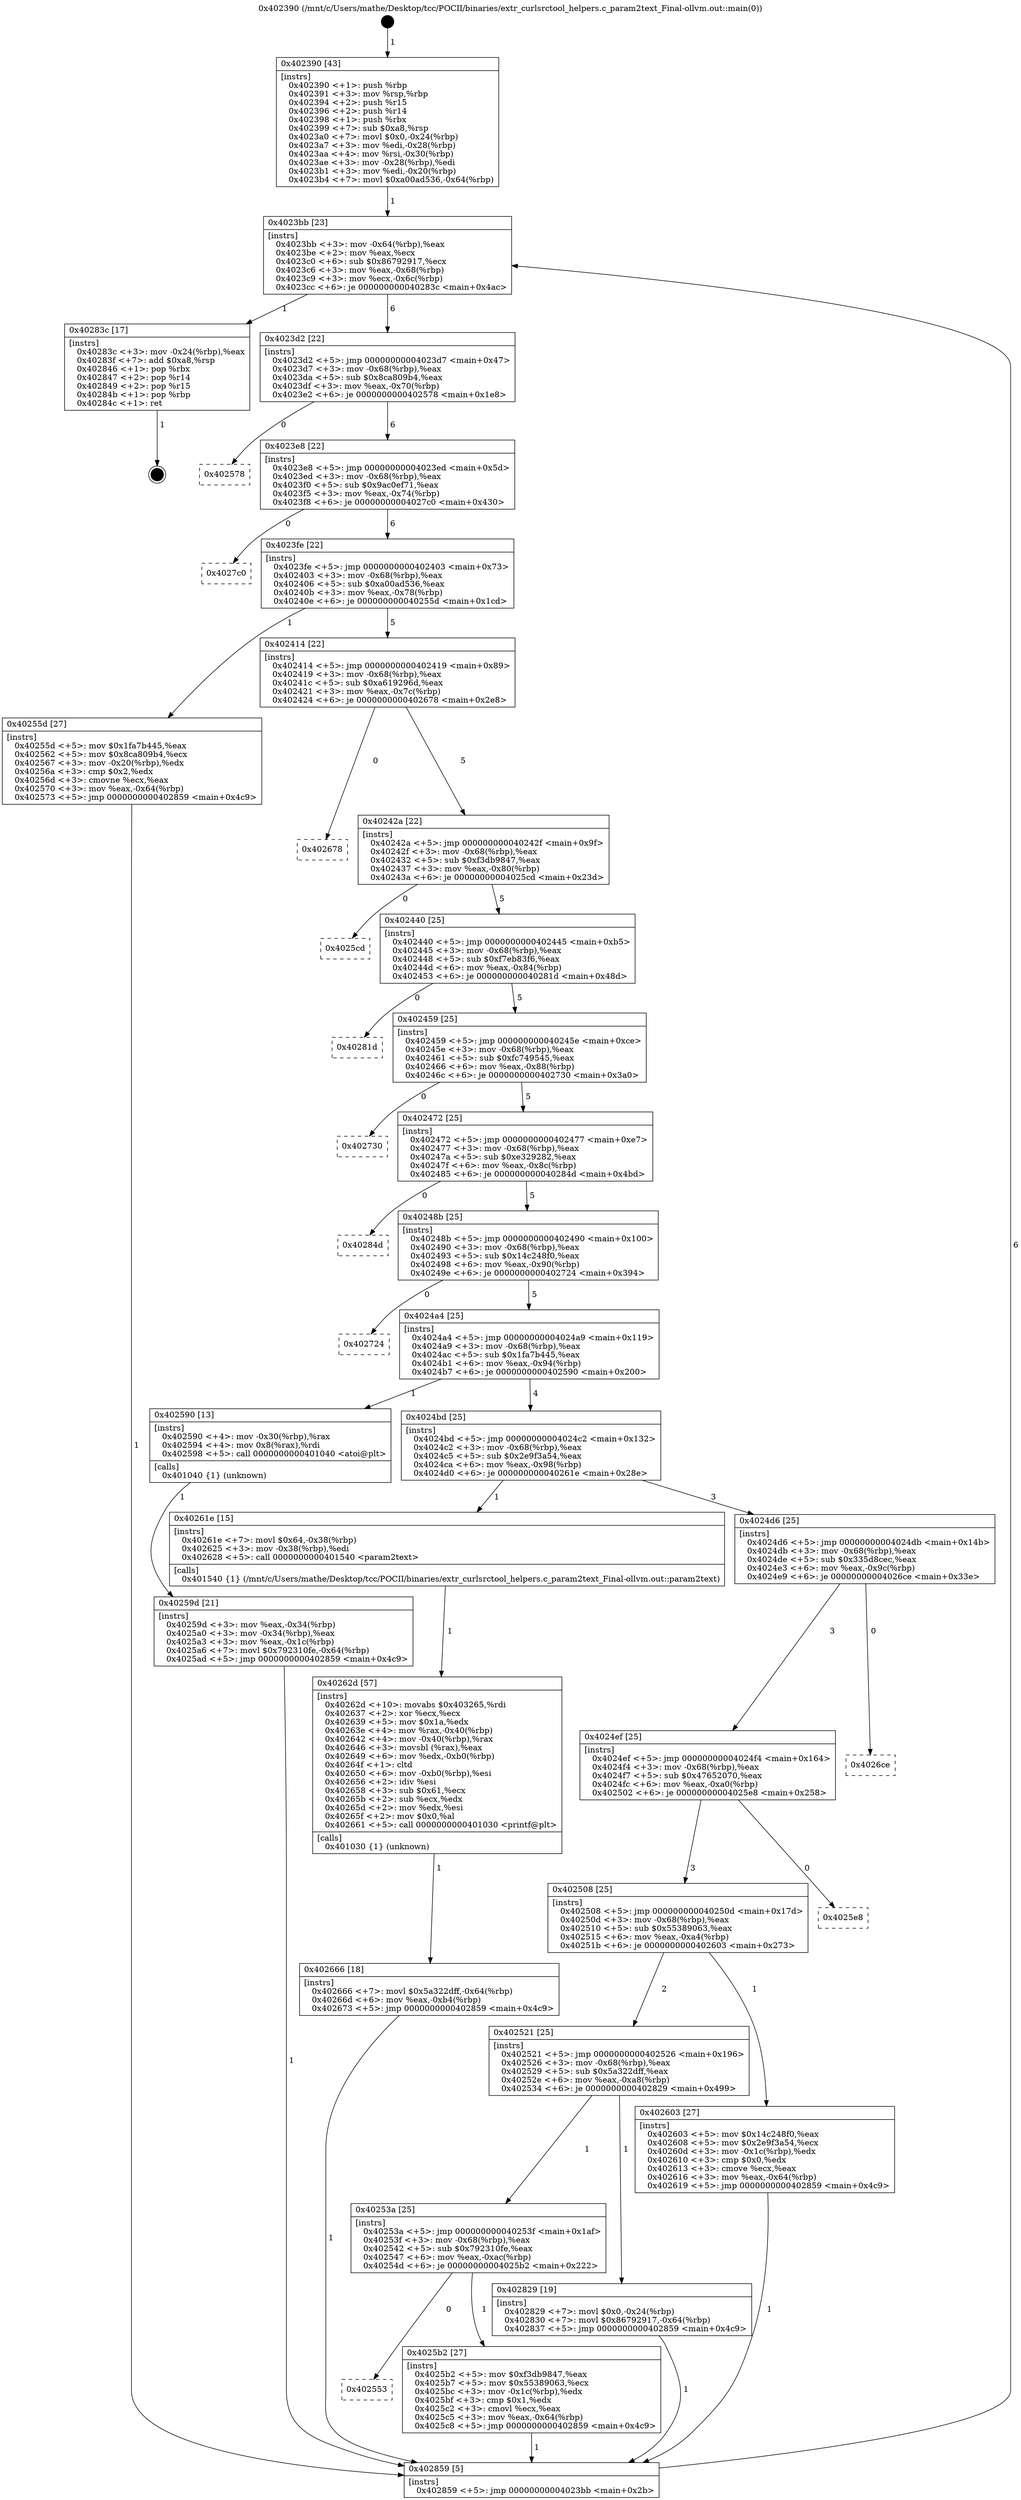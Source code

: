 digraph "0x402390" {
  label = "0x402390 (/mnt/c/Users/mathe/Desktop/tcc/POCII/binaries/extr_curlsrctool_helpers.c_param2text_Final-ollvm.out::main(0))"
  labelloc = "t"
  node[shape=record]

  Entry [label="",width=0.3,height=0.3,shape=circle,fillcolor=black,style=filled]
  "0x4023bb" [label="{
     0x4023bb [23]\l
     | [instrs]\l
     &nbsp;&nbsp;0x4023bb \<+3\>: mov -0x64(%rbp),%eax\l
     &nbsp;&nbsp;0x4023be \<+2\>: mov %eax,%ecx\l
     &nbsp;&nbsp;0x4023c0 \<+6\>: sub $0x86792917,%ecx\l
     &nbsp;&nbsp;0x4023c6 \<+3\>: mov %eax,-0x68(%rbp)\l
     &nbsp;&nbsp;0x4023c9 \<+3\>: mov %ecx,-0x6c(%rbp)\l
     &nbsp;&nbsp;0x4023cc \<+6\>: je 000000000040283c \<main+0x4ac\>\l
  }"]
  "0x40283c" [label="{
     0x40283c [17]\l
     | [instrs]\l
     &nbsp;&nbsp;0x40283c \<+3\>: mov -0x24(%rbp),%eax\l
     &nbsp;&nbsp;0x40283f \<+7\>: add $0xa8,%rsp\l
     &nbsp;&nbsp;0x402846 \<+1\>: pop %rbx\l
     &nbsp;&nbsp;0x402847 \<+2\>: pop %r14\l
     &nbsp;&nbsp;0x402849 \<+2\>: pop %r15\l
     &nbsp;&nbsp;0x40284b \<+1\>: pop %rbp\l
     &nbsp;&nbsp;0x40284c \<+1\>: ret\l
  }"]
  "0x4023d2" [label="{
     0x4023d2 [22]\l
     | [instrs]\l
     &nbsp;&nbsp;0x4023d2 \<+5\>: jmp 00000000004023d7 \<main+0x47\>\l
     &nbsp;&nbsp;0x4023d7 \<+3\>: mov -0x68(%rbp),%eax\l
     &nbsp;&nbsp;0x4023da \<+5\>: sub $0x8ca809b4,%eax\l
     &nbsp;&nbsp;0x4023df \<+3\>: mov %eax,-0x70(%rbp)\l
     &nbsp;&nbsp;0x4023e2 \<+6\>: je 0000000000402578 \<main+0x1e8\>\l
  }"]
  Exit [label="",width=0.3,height=0.3,shape=circle,fillcolor=black,style=filled,peripheries=2]
  "0x402578" [label="{
     0x402578\l
  }", style=dashed]
  "0x4023e8" [label="{
     0x4023e8 [22]\l
     | [instrs]\l
     &nbsp;&nbsp;0x4023e8 \<+5\>: jmp 00000000004023ed \<main+0x5d\>\l
     &nbsp;&nbsp;0x4023ed \<+3\>: mov -0x68(%rbp),%eax\l
     &nbsp;&nbsp;0x4023f0 \<+5\>: sub $0x9ac0ef71,%eax\l
     &nbsp;&nbsp;0x4023f5 \<+3\>: mov %eax,-0x74(%rbp)\l
     &nbsp;&nbsp;0x4023f8 \<+6\>: je 00000000004027c0 \<main+0x430\>\l
  }"]
  "0x402666" [label="{
     0x402666 [18]\l
     | [instrs]\l
     &nbsp;&nbsp;0x402666 \<+7\>: movl $0x5a322dff,-0x64(%rbp)\l
     &nbsp;&nbsp;0x40266d \<+6\>: mov %eax,-0xb4(%rbp)\l
     &nbsp;&nbsp;0x402673 \<+5\>: jmp 0000000000402859 \<main+0x4c9\>\l
  }"]
  "0x4027c0" [label="{
     0x4027c0\l
  }", style=dashed]
  "0x4023fe" [label="{
     0x4023fe [22]\l
     | [instrs]\l
     &nbsp;&nbsp;0x4023fe \<+5\>: jmp 0000000000402403 \<main+0x73\>\l
     &nbsp;&nbsp;0x402403 \<+3\>: mov -0x68(%rbp),%eax\l
     &nbsp;&nbsp;0x402406 \<+5\>: sub $0xa00ad536,%eax\l
     &nbsp;&nbsp;0x40240b \<+3\>: mov %eax,-0x78(%rbp)\l
     &nbsp;&nbsp;0x40240e \<+6\>: je 000000000040255d \<main+0x1cd\>\l
  }"]
  "0x40262d" [label="{
     0x40262d [57]\l
     | [instrs]\l
     &nbsp;&nbsp;0x40262d \<+10\>: movabs $0x403265,%rdi\l
     &nbsp;&nbsp;0x402637 \<+2\>: xor %ecx,%ecx\l
     &nbsp;&nbsp;0x402639 \<+5\>: mov $0x1a,%edx\l
     &nbsp;&nbsp;0x40263e \<+4\>: mov %rax,-0x40(%rbp)\l
     &nbsp;&nbsp;0x402642 \<+4\>: mov -0x40(%rbp),%rax\l
     &nbsp;&nbsp;0x402646 \<+3\>: movsbl (%rax),%eax\l
     &nbsp;&nbsp;0x402649 \<+6\>: mov %edx,-0xb0(%rbp)\l
     &nbsp;&nbsp;0x40264f \<+1\>: cltd\l
     &nbsp;&nbsp;0x402650 \<+6\>: mov -0xb0(%rbp),%esi\l
     &nbsp;&nbsp;0x402656 \<+2\>: idiv %esi\l
     &nbsp;&nbsp;0x402658 \<+3\>: sub $0x61,%ecx\l
     &nbsp;&nbsp;0x40265b \<+2\>: sub %ecx,%edx\l
     &nbsp;&nbsp;0x40265d \<+2\>: mov %edx,%esi\l
     &nbsp;&nbsp;0x40265f \<+2\>: mov $0x0,%al\l
     &nbsp;&nbsp;0x402661 \<+5\>: call 0000000000401030 \<printf@plt\>\l
     | [calls]\l
     &nbsp;&nbsp;0x401030 \{1\} (unknown)\l
  }"]
  "0x40255d" [label="{
     0x40255d [27]\l
     | [instrs]\l
     &nbsp;&nbsp;0x40255d \<+5\>: mov $0x1fa7b445,%eax\l
     &nbsp;&nbsp;0x402562 \<+5\>: mov $0x8ca809b4,%ecx\l
     &nbsp;&nbsp;0x402567 \<+3\>: mov -0x20(%rbp),%edx\l
     &nbsp;&nbsp;0x40256a \<+3\>: cmp $0x2,%edx\l
     &nbsp;&nbsp;0x40256d \<+3\>: cmovne %ecx,%eax\l
     &nbsp;&nbsp;0x402570 \<+3\>: mov %eax,-0x64(%rbp)\l
     &nbsp;&nbsp;0x402573 \<+5\>: jmp 0000000000402859 \<main+0x4c9\>\l
  }"]
  "0x402414" [label="{
     0x402414 [22]\l
     | [instrs]\l
     &nbsp;&nbsp;0x402414 \<+5\>: jmp 0000000000402419 \<main+0x89\>\l
     &nbsp;&nbsp;0x402419 \<+3\>: mov -0x68(%rbp),%eax\l
     &nbsp;&nbsp;0x40241c \<+5\>: sub $0xa619296d,%eax\l
     &nbsp;&nbsp;0x402421 \<+3\>: mov %eax,-0x7c(%rbp)\l
     &nbsp;&nbsp;0x402424 \<+6\>: je 0000000000402678 \<main+0x2e8\>\l
  }"]
  "0x402859" [label="{
     0x402859 [5]\l
     | [instrs]\l
     &nbsp;&nbsp;0x402859 \<+5\>: jmp 00000000004023bb \<main+0x2b\>\l
  }"]
  "0x402390" [label="{
     0x402390 [43]\l
     | [instrs]\l
     &nbsp;&nbsp;0x402390 \<+1\>: push %rbp\l
     &nbsp;&nbsp;0x402391 \<+3\>: mov %rsp,%rbp\l
     &nbsp;&nbsp;0x402394 \<+2\>: push %r15\l
     &nbsp;&nbsp;0x402396 \<+2\>: push %r14\l
     &nbsp;&nbsp;0x402398 \<+1\>: push %rbx\l
     &nbsp;&nbsp;0x402399 \<+7\>: sub $0xa8,%rsp\l
     &nbsp;&nbsp;0x4023a0 \<+7\>: movl $0x0,-0x24(%rbp)\l
     &nbsp;&nbsp;0x4023a7 \<+3\>: mov %edi,-0x28(%rbp)\l
     &nbsp;&nbsp;0x4023aa \<+4\>: mov %rsi,-0x30(%rbp)\l
     &nbsp;&nbsp;0x4023ae \<+3\>: mov -0x28(%rbp),%edi\l
     &nbsp;&nbsp;0x4023b1 \<+3\>: mov %edi,-0x20(%rbp)\l
     &nbsp;&nbsp;0x4023b4 \<+7\>: movl $0xa00ad536,-0x64(%rbp)\l
  }"]
  "0x402553" [label="{
     0x402553\l
  }", style=dashed]
  "0x402678" [label="{
     0x402678\l
  }", style=dashed]
  "0x40242a" [label="{
     0x40242a [22]\l
     | [instrs]\l
     &nbsp;&nbsp;0x40242a \<+5\>: jmp 000000000040242f \<main+0x9f\>\l
     &nbsp;&nbsp;0x40242f \<+3\>: mov -0x68(%rbp),%eax\l
     &nbsp;&nbsp;0x402432 \<+5\>: sub $0xf3db9847,%eax\l
     &nbsp;&nbsp;0x402437 \<+3\>: mov %eax,-0x80(%rbp)\l
     &nbsp;&nbsp;0x40243a \<+6\>: je 00000000004025cd \<main+0x23d\>\l
  }"]
  "0x4025b2" [label="{
     0x4025b2 [27]\l
     | [instrs]\l
     &nbsp;&nbsp;0x4025b2 \<+5\>: mov $0xf3db9847,%eax\l
     &nbsp;&nbsp;0x4025b7 \<+5\>: mov $0x55389063,%ecx\l
     &nbsp;&nbsp;0x4025bc \<+3\>: mov -0x1c(%rbp),%edx\l
     &nbsp;&nbsp;0x4025bf \<+3\>: cmp $0x1,%edx\l
     &nbsp;&nbsp;0x4025c2 \<+3\>: cmovl %ecx,%eax\l
     &nbsp;&nbsp;0x4025c5 \<+3\>: mov %eax,-0x64(%rbp)\l
     &nbsp;&nbsp;0x4025c8 \<+5\>: jmp 0000000000402859 \<main+0x4c9\>\l
  }"]
  "0x4025cd" [label="{
     0x4025cd\l
  }", style=dashed]
  "0x402440" [label="{
     0x402440 [25]\l
     | [instrs]\l
     &nbsp;&nbsp;0x402440 \<+5\>: jmp 0000000000402445 \<main+0xb5\>\l
     &nbsp;&nbsp;0x402445 \<+3\>: mov -0x68(%rbp),%eax\l
     &nbsp;&nbsp;0x402448 \<+5\>: sub $0xf7eb83f6,%eax\l
     &nbsp;&nbsp;0x40244d \<+6\>: mov %eax,-0x84(%rbp)\l
     &nbsp;&nbsp;0x402453 \<+6\>: je 000000000040281d \<main+0x48d\>\l
  }"]
  "0x40253a" [label="{
     0x40253a [25]\l
     | [instrs]\l
     &nbsp;&nbsp;0x40253a \<+5\>: jmp 000000000040253f \<main+0x1af\>\l
     &nbsp;&nbsp;0x40253f \<+3\>: mov -0x68(%rbp),%eax\l
     &nbsp;&nbsp;0x402542 \<+5\>: sub $0x792310fe,%eax\l
     &nbsp;&nbsp;0x402547 \<+6\>: mov %eax,-0xac(%rbp)\l
     &nbsp;&nbsp;0x40254d \<+6\>: je 00000000004025b2 \<main+0x222\>\l
  }"]
  "0x40281d" [label="{
     0x40281d\l
  }", style=dashed]
  "0x402459" [label="{
     0x402459 [25]\l
     | [instrs]\l
     &nbsp;&nbsp;0x402459 \<+5\>: jmp 000000000040245e \<main+0xce\>\l
     &nbsp;&nbsp;0x40245e \<+3\>: mov -0x68(%rbp),%eax\l
     &nbsp;&nbsp;0x402461 \<+5\>: sub $0xfc749545,%eax\l
     &nbsp;&nbsp;0x402466 \<+6\>: mov %eax,-0x88(%rbp)\l
     &nbsp;&nbsp;0x40246c \<+6\>: je 0000000000402730 \<main+0x3a0\>\l
  }"]
  "0x402829" [label="{
     0x402829 [19]\l
     | [instrs]\l
     &nbsp;&nbsp;0x402829 \<+7\>: movl $0x0,-0x24(%rbp)\l
     &nbsp;&nbsp;0x402830 \<+7\>: movl $0x86792917,-0x64(%rbp)\l
     &nbsp;&nbsp;0x402837 \<+5\>: jmp 0000000000402859 \<main+0x4c9\>\l
  }"]
  "0x402730" [label="{
     0x402730\l
  }", style=dashed]
  "0x402472" [label="{
     0x402472 [25]\l
     | [instrs]\l
     &nbsp;&nbsp;0x402472 \<+5\>: jmp 0000000000402477 \<main+0xe7\>\l
     &nbsp;&nbsp;0x402477 \<+3\>: mov -0x68(%rbp),%eax\l
     &nbsp;&nbsp;0x40247a \<+5\>: sub $0xe329282,%eax\l
     &nbsp;&nbsp;0x40247f \<+6\>: mov %eax,-0x8c(%rbp)\l
     &nbsp;&nbsp;0x402485 \<+6\>: je 000000000040284d \<main+0x4bd\>\l
  }"]
  "0x402521" [label="{
     0x402521 [25]\l
     | [instrs]\l
     &nbsp;&nbsp;0x402521 \<+5\>: jmp 0000000000402526 \<main+0x196\>\l
     &nbsp;&nbsp;0x402526 \<+3\>: mov -0x68(%rbp),%eax\l
     &nbsp;&nbsp;0x402529 \<+5\>: sub $0x5a322dff,%eax\l
     &nbsp;&nbsp;0x40252e \<+6\>: mov %eax,-0xa8(%rbp)\l
     &nbsp;&nbsp;0x402534 \<+6\>: je 0000000000402829 \<main+0x499\>\l
  }"]
  "0x40284d" [label="{
     0x40284d\l
  }", style=dashed]
  "0x40248b" [label="{
     0x40248b [25]\l
     | [instrs]\l
     &nbsp;&nbsp;0x40248b \<+5\>: jmp 0000000000402490 \<main+0x100\>\l
     &nbsp;&nbsp;0x402490 \<+3\>: mov -0x68(%rbp),%eax\l
     &nbsp;&nbsp;0x402493 \<+5\>: sub $0x14c248f0,%eax\l
     &nbsp;&nbsp;0x402498 \<+6\>: mov %eax,-0x90(%rbp)\l
     &nbsp;&nbsp;0x40249e \<+6\>: je 0000000000402724 \<main+0x394\>\l
  }"]
  "0x402603" [label="{
     0x402603 [27]\l
     | [instrs]\l
     &nbsp;&nbsp;0x402603 \<+5\>: mov $0x14c248f0,%eax\l
     &nbsp;&nbsp;0x402608 \<+5\>: mov $0x2e9f3a54,%ecx\l
     &nbsp;&nbsp;0x40260d \<+3\>: mov -0x1c(%rbp),%edx\l
     &nbsp;&nbsp;0x402610 \<+3\>: cmp $0x0,%edx\l
     &nbsp;&nbsp;0x402613 \<+3\>: cmove %ecx,%eax\l
     &nbsp;&nbsp;0x402616 \<+3\>: mov %eax,-0x64(%rbp)\l
     &nbsp;&nbsp;0x402619 \<+5\>: jmp 0000000000402859 \<main+0x4c9\>\l
  }"]
  "0x402724" [label="{
     0x402724\l
  }", style=dashed]
  "0x4024a4" [label="{
     0x4024a4 [25]\l
     | [instrs]\l
     &nbsp;&nbsp;0x4024a4 \<+5\>: jmp 00000000004024a9 \<main+0x119\>\l
     &nbsp;&nbsp;0x4024a9 \<+3\>: mov -0x68(%rbp),%eax\l
     &nbsp;&nbsp;0x4024ac \<+5\>: sub $0x1fa7b445,%eax\l
     &nbsp;&nbsp;0x4024b1 \<+6\>: mov %eax,-0x94(%rbp)\l
     &nbsp;&nbsp;0x4024b7 \<+6\>: je 0000000000402590 \<main+0x200\>\l
  }"]
  "0x402508" [label="{
     0x402508 [25]\l
     | [instrs]\l
     &nbsp;&nbsp;0x402508 \<+5\>: jmp 000000000040250d \<main+0x17d\>\l
     &nbsp;&nbsp;0x40250d \<+3\>: mov -0x68(%rbp),%eax\l
     &nbsp;&nbsp;0x402510 \<+5\>: sub $0x55389063,%eax\l
     &nbsp;&nbsp;0x402515 \<+6\>: mov %eax,-0xa4(%rbp)\l
     &nbsp;&nbsp;0x40251b \<+6\>: je 0000000000402603 \<main+0x273\>\l
  }"]
  "0x402590" [label="{
     0x402590 [13]\l
     | [instrs]\l
     &nbsp;&nbsp;0x402590 \<+4\>: mov -0x30(%rbp),%rax\l
     &nbsp;&nbsp;0x402594 \<+4\>: mov 0x8(%rax),%rdi\l
     &nbsp;&nbsp;0x402598 \<+5\>: call 0000000000401040 \<atoi@plt\>\l
     | [calls]\l
     &nbsp;&nbsp;0x401040 \{1\} (unknown)\l
  }"]
  "0x4024bd" [label="{
     0x4024bd [25]\l
     | [instrs]\l
     &nbsp;&nbsp;0x4024bd \<+5\>: jmp 00000000004024c2 \<main+0x132\>\l
     &nbsp;&nbsp;0x4024c2 \<+3\>: mov -0x68(%rbp),%eax\l
     &nbsp;&nbsp;0x4024c5 \<+5\>: sub $0x2e9f3a54,%eax\l
     &nbsp;&nbsp;0x4024ca \<+6\>: mov %eax,-0x98(%rbp)\l
     &nbsp;&nbsp;0x4024d0 \<+6\>: je 000000000040261e \<main+0x28e\>\l
  }"]
  "0x40259d" [label="{
     0x40259d [21]\l
     | [instrs]\l
     &nbsp;&nbsp;0x40259d \<+3\>: mov %eax,-0x34(%rbp)\l
     &nbsp;&nbsp;0x4025a0 \<+3\>: mov -0x34(%rbp),%eax\l
     &nbsp;&nbsp;0x4025a3 \<+3\>: mov %eax,-0x1c(%rbp)\l
     &nbsp;&nbsp;0x4025a6 \<+7\>: movl $0x792310fe,-0x64(%rbp)\l
     &nbsp;&nbsp;0x4025ad \<+5\>: jmp 0000000000402859 \<main+0x4c9\>\l
  }"]
  "0x4025e8" [label="{
     0x4025e8\l
  }", style=dashed]
  "0x40261e" [label="{
     0x40261e [15]\l
     | [instrs]\l
     &nbsp;&nbsp;0x40261e \<+7\>: movl $0x64,-0x38(%rbp)\l
     &nbsp;&nbsp;0x402625 \<+3\>: mov -0x38(%rbp),%edi\l
     &nbsp;&nbsp;0x402628 \<+5\>: call 0000000000401540 \<param2text\>\l
     | [calls]\l
     &nbsp;&nbsp;0x401540 \{1\} (/mnt/c/Users/mathe/Desktop/tcc/POCII/binaries/extr_curlsrctool_helpers.c_param2text_Final-ollvm.out::param2text)\l
  }"]
  "0x4024d6" [label="{
     0x4024d6 [25]\l
     | [instrs]\l
     &nbsp;&nbsp;0x4024d6 \<+5\>: jmp 00000000004024db \<main+0x14b\>\l
     &nbsp;&nbsp;0x4024db \<+3\>: mov -0x68(%rbp),%eax\l
     &nbsp;&nbsp;0x4024de \<+5\>: sub $0x335d8cec,%eax\l
     &nbsp;&nbsp;0x4024e3 \<+6\>: mov %eax,-0x9c(%rbp)\l
     &nbsp;&nbsp;0x4024e9 \<+6\>: je 00000000004026ce \<main+0x33e\>\l
  }"]
  "0x4024ef" [label="{
     0x4024ef [25]\l
     | [instrs]\l
     &nbsp;&nbsp;0x4024ef \<+5\>: jmp 00000000004024f4 \<main+0x164\>\l
     &nbsp;&nbsp;0x4024f4 \<+3\>: mov -0x68(%rbp),%eax\l
     &nbsp;&nbsp;0x4024f7 \<+5\>: sub $0x47652070,%eax\l
     &nbsp;&nbsp;0x4024fc \<+6\>: mov %eax,-0xa0(%rbp)\l
     &nbsp;&nbsp;0x402502 \<+6\>: je 00000000004025e8 \<main+0x258\>\l
  }"]
  "0x4026ce" [label="{
     0x4026ce\l
  }", style=dashed]
  Entry -> "0x402390" [label=" 1"]
  "0x4023bb" -> "0x40283c" [label=" 1"]
  "0x4023bb" -> "0x4023d2" [label=" 6"]
  "0x40283c" -> Exit [label=" 1"]
  "0x4023d2" -> "0x402578" [label=" 0"]
  "0x4023d2" -> "0x4023e8" [label=" 6"]
  "0x402829" -> "0x402859" [label=" 1"]
  "0x4023e8" -> "0x4027c0" [label=" 0"]
  "0x4023e8" -> "0x4023fe" [label=" 6"]
  "0x402666" -> "0x402859" [label=" 1"]
  "0x4023fe" -> "0x40255d" [label=" 1"]
  "0x4023fe" -> "0x402414" [label=" 5"]
  "0x40255d" -> "0x402859" [label=" 1"]
  "0x402390" -> "0x4023bb" [label=" 1"]
  "0x402859" -> "0x4023bb" [label=" 6"]
  "0x40262d" -> "0x402666" [label=" 1"]
  "0x402414" -> "0x402678" [label=" 0"]
  "0x402414" -> "0x40242a" [label=" 5"]
  "0x40261e" -> "0x40262d" [label=" 1"]
  "0x40242a" -> "0x4025cd" [label=" 0"]
  "0x40242a" -> "0x402440" [label=" 5"]
  "0x402603" -> "0x402859" [label=" 1"]
  "0x402440" -> "0x40281d" [label=" 0"]
  "0x402440" -> "0x402459" [label=" 5"]
  "0x40253a" -> "0x402553" [label=" 0"]
  "0x402459" -> "0x402730" [label=" 0"]
  "0x402459" -> "0x402472" [label=" 5"]
  "0x40253a" -> "0x4025b2" [label=" 1"]
  "0x402472" -> "0x40284d" [label=" 0"]
  "0x402472" -> "0x40248b" [label=" 5"]
  "0x402521" -> "0x40253a" [label=" 1"]
  "0x40248b" -> "0x402724" [label=" 0"]
  "0x40248b" -> "0x4024a4" [label=" 5"]
  "0x402521" -> "0x402829" [label=" 1"]
  "0x4024a4" -> "0x402590" [label=" 1"]
  "0x4024a4" -> "0x4024bd" [label=" 4"]
  "0x402590" -> "0x40259d" [label=" 1"]
  "0x40259d" -> "0x402859" [label=" 1"]
  "0x402508" -> "0x402521" [label=" 2"]
  "0x4024bd" -> "0x40261e" [label=" 1"]
  "0x4024bd" -> "0x4024d6" [label=" 3"]
  "0x402508" -> "0x402603" [label=" 1"]
  "0x4024d6" -> "0x4026ce" [label=" 0"]
  "0x4024d6" -> "0x4024ef" [label=" 3"]
  "0x4025b2" -> "0x402859" [label=" 1"]
  "0x4024ef" -> "0x4025e8" [label=" 0"]
  "0x4024ef" -> "0x402508" [label=" 3"]
}
